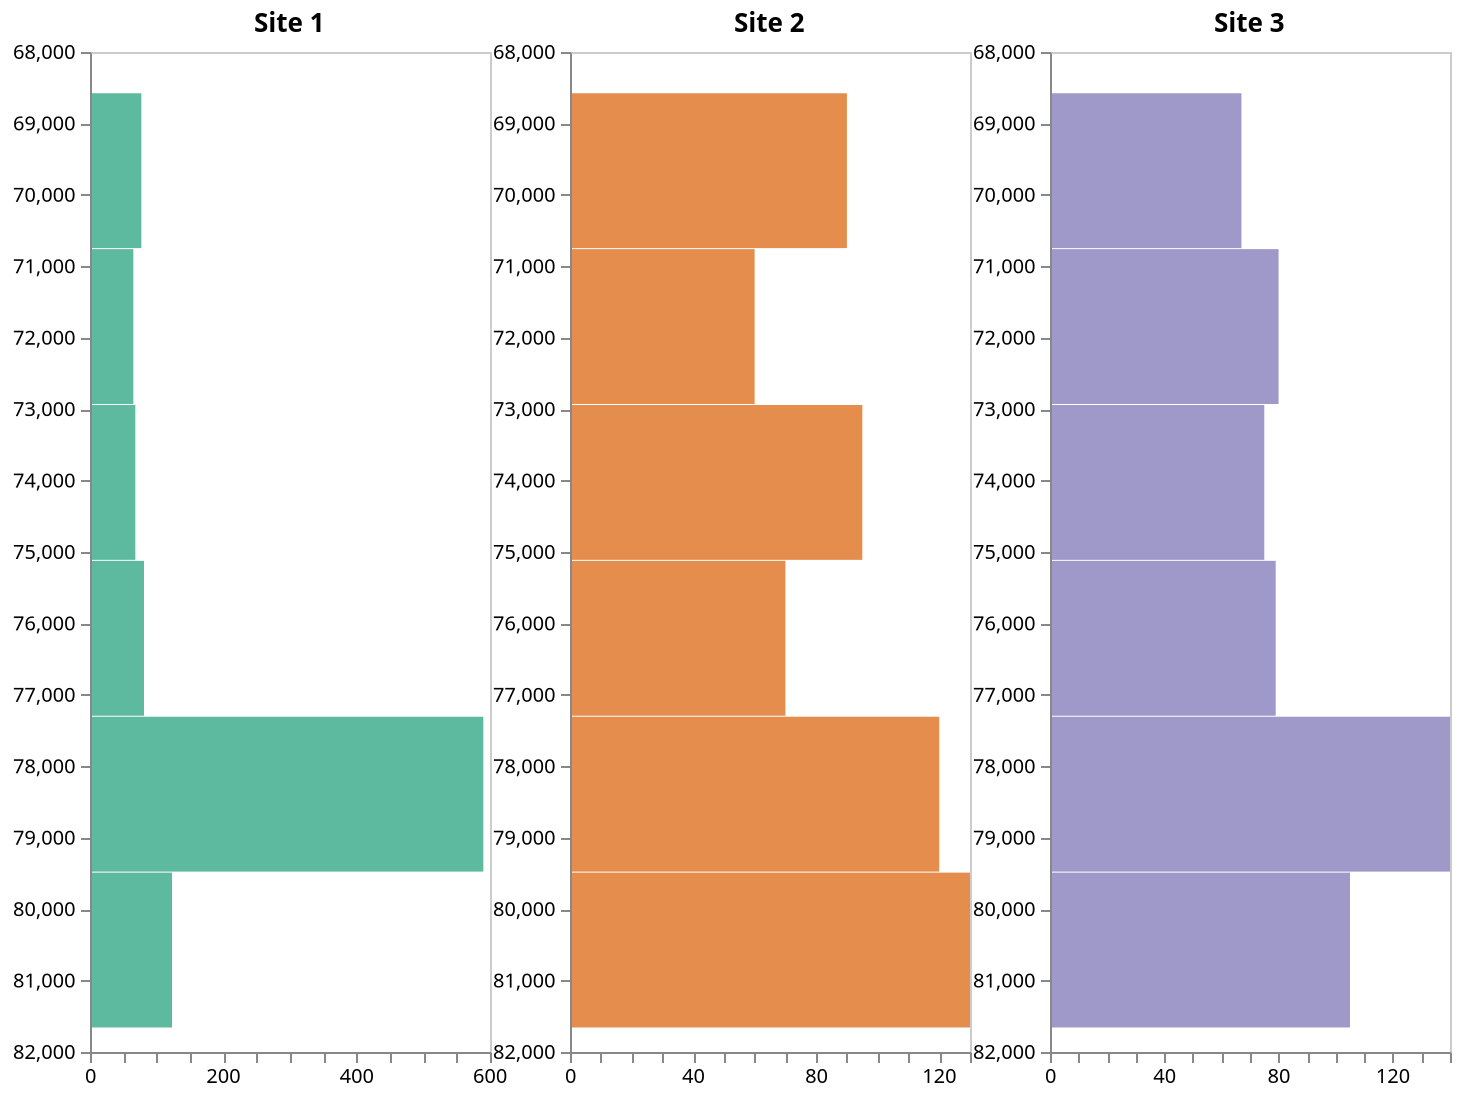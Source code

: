 {
  "$schema": "https://vega.github.io/schema/vega/v5.json",
  "description": "A small multiples view of histograms for visualizing univariate distributions using static bins.",
  "height": 500,
  "padding": 5,

  "signals": [
    {"name": "offset", "value": 40},
    {"name": "cellWidth", "value": 200},
    {"name": "width", "update": "3 * (offset + cellWidth)"}
  ],

  "data": [
    {
      "name": "binned",
      "values": [
        {"bin0": 68577.46875, "bin1": 70759.6796875, "count": 77, "label": "s30", "site": "Site 1"},
        {"bin0": 70759.6796875, "bin1": 72941.890625, "count": 65, "label": "s30", "site": "Site 1"},
        {"bin0": 72941.890625, "bin1": 75124.1015625, "count": 68, "label": "s30", "site": "Site 1"},
        {"bin0": 75124.1015625, "bin1": 77306.3125, "count": 81, "label": "s30", "site": "Site 1"},
        {"bin0": 77306.3125, "bin1": 79488.5234375, "count": 590, "label": "s30", "site": "Site 1"},
        {"bin0": 79488.5234375, "bin1": 81670.734375, "count": 123, "label": "s30", "site": "Site 1"},
        {"bin0": 68577.46875, "bin1": 70759.6796875, "count": 90, "label": "s40", "site": "Site 2"},
        {"bin0": 70759.6796875, "bin1": 72941.890625, "count": 60, "label": "s40", "site": "Site 2"},
        {"bin0": 72941.890625, "bin1": 75124.1015625, "count": 95, "label": "s40", "site": "Site 2"},
        {"bin0": 75124.1015625, "bin1": 77306.3125, "count": 70, "label": "s40", "site": "Site 2"},
        {"bin0": 77306.3125, "bin1": 79488.5234375, "count": 120, "label": "s40", "site": "Site 2"},
        {"bin0": 79488.5234375, "bin1": 81670.734375, "count": 130, "label": "s40", "site": "Site 2"},
        {"bin0": 68577.46875, "bin1": 70759.6796875, "count": 67, "label": "s50", "site": "Site 3"},
        {"bin0": 70759.6796875, "bin1": 72941.890625, "count": 80, "label": "s50", "site": "Site 3"},
        {"bin0": 72941.890625, "bin1": 75124.1015625, "count": 75, "label": "s50", "site": "Site 3"},
        {"bin0": 75124.1015625, "bin1": 77306.3125, "count": 79, "label": "s50", "site": "Site 3"},
        {"bin0": 77306.3125, "bin1": 79488.5234375, "count": 140, "label": "s50", "site": "Site 3"},
        {"bin0": 79488.5234375, "bin1": 81670.734375, "count": 105, "label": "s50", "site": "Site 3"}
      ]
    },
    {
      "name": "maxCounts",
      "source": "binned",
      "transform": [
        {
          "type": "aggregate",
          "groupby": ["site"],
          "fields": ["count"],
          "ops": ["max"],
          "as": ["maxCount"]
        }
      ]
    },
    {
      "name": "binRanges",
      "source": "binned",
      "transform": [
        {
          "type": "aggregate",
          "groupby": ["site"],
          "fields": ["bin0", "bin1"],
          "ops": ["min", "max"],
          "as": ["minBin", "maxBin"]
        }
      ]
    }
  ],

  "scales": [
    {
      "name": "gscale",
      "type": "band",
      "range": [0, {"signal": "width"}],
      "round": true,
      "domain": {"data": "binned", "field": "site"}
    },
    {
      "name": "color",
      "type": "ordinal",
      "domain": {"data": "binned", "field": "label"},
      "range": {"scheme": "dark2"}
    }
  ],

  "marks": [
    {
      "name": "siteGroups",
      "type": "group",
      "from": {
        "facet": {
          "data": "binned",
          "name": "facetedData",
          "groupby": "site"
        }
      },
      "encode": {
        "enter": {
          "x": {"scale": "gscale", "field": "site", "offset": {"signal": "offset"}},
          "width": {"signal": "cellWidth"},
          "height": {"signal": "height"},
          "stroke": {"value": "#ccc"}
        }
      },
      "data": [
        {
          "name": "xScaleData",
          "source": "maxCounts",
          "transform": [
            {
              "type": "filter",
              "expr": "datum.site === parent.site"
            }
          ]
        },
        {
          "name": "yScaleData",
          "source": "binRanges",
          "transform": [
            {
              "type": "filter",
              "expr": "datum.site === parent.site"
            }
          ]
        }
      ],
      "scales": [
        {
          "name": "xscale",
          "type": "linear",
          "range": [0, {"signal": "cellWidth"}],
          "domain": {"data": "xScaleData", "field": "maxCount"},
          "zero": true,
          "nice": true
        },
        {
          "name": "yscale",
          "type": "linear",
          "range": [0, {"signal": "height"}],
          "domain": {"data": "yScaleData", "fields": ["minBin", "maxBin"]},
          "zero": false,
          "nice": true
        }
      ],
      "axes": [
        {
          "orient": "bottom",
          "scale": "xscale",
          "zindex": 1,
          "labelOverlap": "parity",
          "labelSeparation": 20
        },
        {
          "orient": "left",
          "scale": "yscale",
          "zindex": 1
        }
      ],
      "marks": [
        {
          "name": "bins",
          "type": "rect",
          "from": {"data": "facetedData"},
          "encode": {
            "enter": {
              "fill": {"scale": "color", "field": "label"},
              "opacity": {"value": 0.7}
            },
            "update": {
              "x": {"scale": "xscale", "field": "count"},
              "x2": {"scale": "xscale", "value": 0},
              "y": {"scale": "yscale", "field": "bin0"},
              "y2": {"scale": "yscale", "field": "bin1", "offset": -0.5},
              "tooltip": {"signal": "{ 'Count': datum.count }"}
            },
            "hover": {
              "fill": {"value": "firebrick"}
            }
          }
        },
        {
          "type": "text",
          "encode": {
            "enter": {
              "x": { "signal": "cellWidth / 2" },
              "y": { "value": -10 },
              "align": { "value": "center" },
              "fontSize": { "value": 13 },
              "text": { "signal": "parent.site" },
              "fontWeight": { "value": "bold" }
            }
          }
        }
      ]
    }
  ]
}

